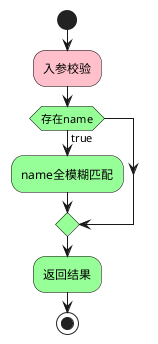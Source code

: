 @startuml
'https://plantuml.com/activity-diagram-beta
skinparam Activity {
	BorderColor Black
	BackgroundColor PHYSICAL
}

start
#pink:入参校验;

if(存在name) then(true)
:name全模糊匹配;
endif
:返回结果;
stop

@enduml
